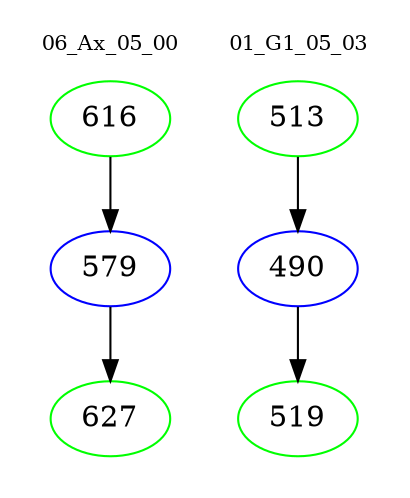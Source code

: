 digraph{
subgraph cluster_0 {
color = white
label = "06_Ax_05_00";
fontsize=10;
T0_616 [label="616", color="green"]
T0_616 -> T0_579 [color="black"]
T0_579 [label="579", color="blue"]
T0_579 -> T0_627 [color="black"]
T0_627 [label="627", color="green"]
}
subgraph cluster_1 {
color = white
label = "01_G1_05_03";
fontsize=10;
T1_513 [label="513", color="green"]
T1_513 -> T1_490 [color="black"]
T1_490 [label="490", color="blue"]
T1_490 -> T1_519 [color="black"]
T1_519 [label="519", color="green"]
}
}
